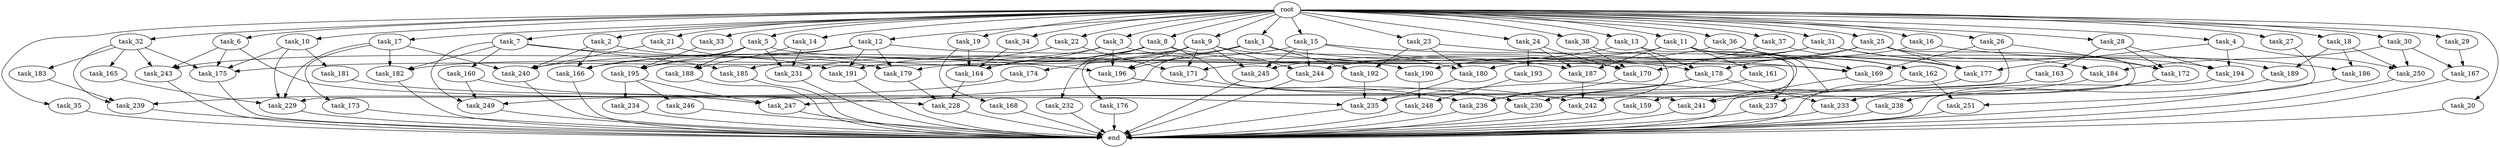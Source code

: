 digraph G {
  task_8 [size="102.400000"];
  task_239 [size="48103633715.200005"];
  task_173 [size="21474836480.000000"];
  task_17 [size="102.400000"];
  task_32 [size="102.400000"];
  root [size="0.000000"];
  task_242 [size="131425999257.600006"];
  task_35 [size="102.400000"];
  task_161 [size="21474836480.000000"];
  task_159 [size="21474836480.000000"];
  task_26 [size="102.400000"];
  task_15 [size="102.400000"];
  task_251 [size="27487790694.400002"];
  task_167 [size="73014444032.000000"];
  task_166 [size="154618822656.000000"];
  task_177 [size="162349763788.800018"];
  task_33 [size="102.400000"];
  task_186 [size="91053306675.200012"];
  task_7 [size="102.400000"];
  task_181 [size="42090679500.800003"];
  task_231 [size="139156940390.399994"];
  task_241 [size="121118077747.200012"];
  task_233 [size="107374182400.000000"];
  task_176 [size="42090679500.800003"];
  task_13 [size="102.400000"];
  task_30 [size="102.400000"];
  task_5 [size="102.400000"];
  task_183 [size="13743895347.200001"];
  task_6 [size="102.400000"];
  task_184 [size="91053306675.200012"];
  task_240 [size="87617332838.400009"];
  task_22 [size="102.400000"];
  task_169 [size="188119567564.800018"];
  task_3 [size="102.400000"];
  task_179 [size="138297946931.200012"];
  task_187 [size="110810156236.800003"];
  task_164 [size="207017423667.200012"];
  task_188 [size="97066260889.600006"];
  task_236 [size="159772783411.200012"];
  task_230 [size="121118077747.200012"];
  task_234 [size="54975581388.800003"];
  task_193 [size="3435973836.800000"];
  task_16 [size="102.400000"];
  task_191 [size="130567005798.400009"];
  task_175 [size="152900835737.600006"];
  task_189 [size="91053306675.200012"];
  task_160 [size="3435973836.800000"];
  task_182 [size="110810156236.800003"];
  task_245 [size="139156940390.399994"];
  task_12 [size="102.400000"];
  task_21 [size="102.400000"];
  task_18 [size="102.400000"];
  task_180 [size="133143986176.000000"];
  task_31 [size="102.400000"];
  task_244 [size="170080704921.600006"];
  task_9 [size="102.400000"];
  task_237 [size="68719476736.000000"];
  task_168 [size="13743895347.200001"];
  task_192 [size="100502234726.400009"];
  task_28 [size="102.400000"];
  task_174 [size="42090679500.800003"];
  task_247 [size="140874927308.800018"];
  task_29 [size="102.400000"];
  task_185 [size="34359738368.000000"];
  task_34 [size="102.400000"];
  task_10 [size="102.400000"];
  task_163 [size="30923764531.200001"];
  task_178 [size="182965606809.600006"];
  task_194 [size="65283502899.200005"];
  task_2 [size="102.400000"];
  task_171 [size="94489280512.000000"];
  end [size="0.000000"];
  task_228 [size="133143986176.000000"];
  task_14 [size="102.400000"];
  task_24 [size="102.400000"];
  task_38 [size="102.400000"];
  task_195 [size="144310901145.600006"];
  task_243 [size="154618822656.000000"];
  task_19 [size="102.400000"];
  task_36 [size="102.400000"];
  task_196 [size="162349763788.800018"];
  task_170 [size="175234665676.800018"];
  task_25 [size="102.400000"];
  task_4 [size="102.400000"];
  task_235 [size="197568495616.000000"];
  task_27 [size="102.400000"];
  task_232 [size="85899345920.000000"];
  task_20 [size="102.400000"];
  task_229 [size="92771293593.600006"];
  task_23 [size="102.400000"];
  task_37 [size="102.400000"];
  task_165 [size="13743895347.200001"];
  task_1 [size="102.400000"];
  task_11 [size="102.400000"];
  task_190 [size="127990025420.800003"];
  task_249 [size="72155450572.800003"];
  task_172 [size="138297946931.200012"];
  task_250 [size="142592914227.200012"];
  task_246 [size="54975581388.800003"];
  task_162 [size="63565515980.800003"];
  task_238 [size="13743895347.200001"];
  task_248 [size="62706522521.600006"];

  task_8 -> task_164 [size="838860800.000000"];
  task_8 -> task_170 [size="838860800.000000"];
  task_8 -> task_241 [size="838860800.000000"];
  task_8 -> task_166 [size="838860800.000000"];
  task_8 -> task_232 [size="838860800.000000"];
  task_239 -> end [size="1.000000"];
  task_173 -> end [size="1.000000"];
  task_17 -> task_229 [size="209715200.000000"];
  task_17 -> task_173 [size="209715200.000000"];
  task_17 -> task_240 [size="209715200.000000"];
  task_17 -> task_182 [size="209715200.000000"];
  task_32 -> task_239 [size="134217728.000000"];
  task_32 -> task_175 [size="134217728.000000"];
  task_32 -> task_165 [size="134217728.000000"];
  task_32 -> task_243 [size="134217728.000000"];
  task_32 -> task_183 [size="134217728.000000"];
  root -> task_8 [size="1.000000"];
  root -> task_14 [size="1.000000"];
  root -> task_24 [size="1.000000"];
  root -> task_13 [size="1.000000"];
  root -> task_33 [size="1.000000"];
  root -> task_12 [size="1.000000"];
  root -> task_21 [size="1.000000"];
  root -> task_18 [size="1.000000"];
  root -> task_22 [size="1.000000"];
  root -> task_31 [size="1.000000"];
  root -> task_9 [size="1.000000"];
  root -> task_5 [size="1.000000"];
  root -> task_36 [size="1.000000"];
  root -> task_32 [size="1.000000"];
  root -> task_26 [size="1.000000"];
  root -> task_15 [size="1.000000"];
  root -> task_6 [size="1.000000"];
  root -> task_4 [size="1.000000"];
  root -> task_25 [size="1.000000"];
  root -> task_30 [size="1.000000"];
  root -> task_34 [size="1.000000"];
  root -> task_3 [size="1.000000"];
  root -> task_19 [size="1.000000"];
  root -> task_10 [size="1.000000"];
  root -> task_23 [size="1.000000"];
  root -> task_37 [size="1.000000"];
  root -> task_1 [size="1.000000"];
  root -> task_11 [size="1.000000"];
  root -> task_17 [size="1.000000"];
  root -> task_2 [size="1.000000"];
  root -> task_29 [size="1.000000"];
  root -> task_20 [size="1.000000"];
  root -> task_35 [size="1.000000"];
  root -> task_7 [size="1.000000"];
  root -> task_27 [size="1.000000"];
  root -> task_38 [size="1.000000"];
  root -> task_28 [size="1.000000"];
  root -> task_16 [size="1.000000"];
  task_242 -> end [size="1.000000"];
  task_35 -> end [size="1.000000"];
  task_161 -> task_230 [size="838860800.000000"];
  task_159 -> end [size="1.000000"];
  task_26 -> task_172 [size="209715200.000000"];
  task_26 -> task_169 [size="209715200.000000"];
  task_26 -> task_229 [size="209715200.000000"];
  task_15 -> task_245 [size="411041792.000000"];
  task_15 -> task_175 [size="411041792.000000"];
  task_15 -> task_180 [size="411041792.000000"];
  task_15 -> task_177 [size="411041792.000000"];
  task_15 -> task_244 [size="411041792.000000"];
  task_251 -> end [size="1.000000"];
  task_167 -> end [size="1.000000"];
  task_166 -> end [size="1.000000"];
  task_177 -> end [size="1.000000"];
  task_33 -> task_195 [size="33554432.000000"];
  task_186 -> end [size="1.000000"];
  task_7 -> task_185 [size="33554432.000000"];
  task_7 -> task_196 [size="33554432.000000"];
  task_7 -> task_160 [size="33554432.000000"];
  task_7 -> task_182 [size="33554432.000000"];
  task_7 -> task_249 [size="33554432.000000"];
  task_181 -> task_228 [size="411041792.000000"];
  task_231 -> end [size="1.000000"];
  task_241 -> end [size="1.000000"];
  task_233 -> end [size="1.000000"];
  task_176 -> end [size="1.000000"];
  task_13 -> task_245 [size="536870912.000000"];
  task_13 -> task_237 [size="536870912.000000"];
  task_13 -> task_178 [size="536870912.000000"];
  task_30 -> task_167 [size="679477248.000000"];
  task_30 -> task_250 [size="679477248.000000"];
  task_30 -> task_184 [size="679477248.000000"];
  task_5 -> task_188 [size="536870912.000000"];
  task_5 -> task_231 [size="536870912.000000"];
  task_5 -> task_169 [size="536870912.000000"];
  task_5 -> task_166 [size="536870912.000000"];
  task_5 -> task_195 [size="536870912.000000"];
  task_183 -> task_239 [size="33554432.000000"];
  task_6 -> task_235 [size="536870912.000000"];
  task_6 -> task_175 [size="536870912.000000"];
  task_6 -> task_243 [size="536870912.000000"];
  task_184 -> task_235 [size="679477248.000000"];
  task_240 -> end [size="1.000000"];
  task_22 -> task_185 [size="301989888.000000"];
  task_22 -> task_171 [size="301989888.000000"];
  task_169 -> end [size="1.000000"];
  task_3 -> task_190 [size="838860800.000000"];
  task_3 -> task_196 [size="838860800.000000"];
  task_3 -> task_182 [size="838860800.000000"];
  task_3 -> task_164 [size="838860800.000000"];
  task_179 -> task_228 [size="679477248.000000"];
  task_187 -> task_242 [size="411041792.000000"];
  task_164 -> task_228 [size="209715200.000000"];
  task_188 -> end [size="1.000000"];
  task_236 -> end [size="1.000000"];
  task_230 -> end [size="1.000000"];
  task_234 -> end [size="1.000000"];
  task_193 -> task_248 [size="75497472.000000"];
  task_16 -> task_186 [size="209715200.000000"];
  task_16 -> task_171 [size="209715200.000000"];
  task_191 -> end [size="1.000000"];
  task_175 -> end [size="1.000000"];
  task_189 -> task_233 [size="838860800.000000"];
  task_160 -> task_249 [size="536870912.000000"];
  task_160 -> task_247 [size="536870912.000000"];
  task_182 -> end [size="1.000000"];
  task_245 -> end [size="1.000000"];
  task_12 -> task_191 [size="838860800.000000"];
  task_12 -> task_195 [size="838860800.000000"];
  task_12 -> task_187 [size="838860800.000000"];
  task_12 -> task_179 [size="838860800.000000"];
  task_12 -> task_243 [size="838860800.000000"];
  task_21 -> task_179 [size="301989888.000000"];
  task_21 -> task_240 [size="301989888.000000"];
  task_18 -> task_189 [size="679477248.000000"];
  task_18 -> task_250 [size="679477248.000000"];
  task_18 -> task_186 [size="679477248.000000"];
  task_180 -> task_235 [size="33554432.000000"];
  task_31 -> task_189 [size="209715200.000000"];
  task_31 -> task_184 [size="209715200.000000"];
  task_31 -> task_180 [size="209715200.000000"];
  task_31 -> task_179 [size="209715200.000000"];
  task_244 -> end [size="1.000000"];
  task_9 -> task_176 [size="411041792.000000"];
  task_9 -> task_245 [size="411041792.000000"];
  task_9 -> task_196 [size="411041792.000000"];
  task_9 -> task_231 [size="411041792.000000"];
  task_9 -> task_174 [size="411041792.000000"];
  task_9 -> task_178 [size="411041792.000000"];
  task_9 -> task_171 [size="411041792.000000"];
  task_9 -> task_244 [size="411041792.000000"];
  task_237 -> end [size="1.000000"];
  task_168 -> end [size="1.000000"];
  task_192 -> task_235 [size="679477248.000000"];
  task_28 -> task_194 [size="301989888.000000"];
  task_28 -> task_172 [size="301989888.000000"];
  task_28 -> task_163 [size="301989888.000000"];
  task_174 -> task_239 [size="301989888.000000"];
  task_247 -> end [size="1.000000"];
  task_29 -> task_167 [size="33554432.000000"];
  task_185 -> end [size="1.000000"];
  task_34 -> task_164 [size="209715200.000000"];
  task_10 -> task_181 [size="411041792.000000"];
  task_10 -> task_175 [size="411041792.000000"];
  task_10 -> task_229 [size="411041792.000000"];
  task_163 -> task_249 [size="134217728.000000"];
  task_178 -> task_236 [size="209715200.000000"];
  task_178 -> task_233 [size="209715200.000000"];
  task_178 -> task_230 [size="209715200.000000"];
  task_194 -> end [size="1.000000"];
  task_2 -> task_191 [size="134217728.000000"];
  task_2 -> task_166 [size="134217728.000000"];
  task_2 -> task_240 [size="134217728.000000"];
  task_171 -> task_242 [size="33554432.000000"];
  task_228 -> end [size="1.000000"];
  task_14 -> task_188 [size="411041792.000000"];
  task_14 -> task_231 [size="411041792.000000"];
  task_24 -> task_170 [size="33554432.000000"];
  task_24 -> task_187 [size="33554432.000000"];
  task_24 -> task_193 [size="33554432.000000"];
  task_38 -> task_170 [size="536870912.000000"];
  task_38 -> task_236 [size="536870912.000000"];
  task_195 -> task_246 [size="536870912.000000"];
  task_195 -> task_234 [size="536870912.000000"];
  task_195 -> task_247 [size="536870912.000000"];
  task_243 -> end [size="1.000000"];
  task_19 -> task_168 [size="134217728.000000"];
  task_19 -> task_164 [size="134217728.000000"];
  task_36 -> task_190 [size="411041792.000000"];
  task_36 -> task_162 [size="411041792.000000"];
  task_36 -> task_169 [size="411041792.000000"];
  task_196 -> task_236 [size="134217728.000000"];
  task_196 -> task_230 [size="134217728.000000"];
  task_170 -> task_236 [size="679477248.000000"];
  task_25 -> task_178 [size="838860800.000000"];
  task_25 -> task_172 [size="838860800.000000"];
  task_25 -> task_242 [size="838860800.000000"];
  task_25 -> task_177 [size="838860800.000000"];
  task_25 -> task_244 [size="838860800.000000"];
  task_4 -> task_194 [size="33554432.000000"];
  task_4 -> task_250 [size="33554432.000000"];
  task_4 -> task_177 [size="33554432.000000"];
  task_235 -> end [size="1.000000"];
  task_27 -> task_251 [size="134217728.000000"];
  task_232 -> end [size="1.000000"];
  task_20 -> end [size="1.000000"];
  task_229 -> end [size="1.000000"];
  task_23 -> task_169 [size="679477248.000000"];
  task_23 -> task_180 [size="679477248.000000"];
  task_23 -> task_192 [size="679477248.000000"];
  task_37 -> task_170 [size="301989888.000000"];
  task_37 -> task_177 [size="301989888.000000"];
  task_165 -> task_229 [size="75497472.000000"];
  task_1 -> task_191 [size="301989888.000000"];
  task_1 -> task_194 [size="301989888.000000"];
  task_1 -> task_192 [size="301989888.000000"];
  task_1 -> task_247 [size="301989888.000000"];
  task_1 -> task_196 [size="301989888.000000"];
  task_11 -> task_162 [size="209715200.000000"];
  task_11 -> task_187 [size="209715200.000000"];
  task_11 -> task_161 [size="209715200.000000"];
  task_11 -> task_159 [size="209715200.000000"];
  task_11 -> task_241 [size="209715200.000000"];
  task_11 -> task_240 [size="209715200.000000"];
  task_190 -> task_248 [size="536870912.000000"];
  task_249 -> end [size="1.000000"];
  task_172 -> task_241 [size="134217728.000000"];
  task_172 -> task_238 [size="134217728.000000"];
  task_250 -> end [size="1.000000"];
  task_246 -> end [size="1.000000"];
  task_162 -> task_251 [size="134217728.000000"];
  task_162 -> task_237 [size="134217728.000000"];
  task_238 -> end [size="1.000000"];
  task_248 -> end [size="1.000000"];
}
